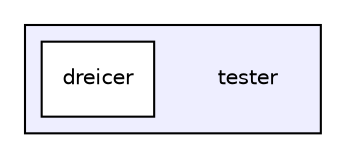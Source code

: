 digraph "/home/matyi/svn/runafluid/trunk/tester" {
  compound=true
  node [ fontsize="10", fontname="Helvetica"];
  edge [ labelfontsize="10", labelfontname="Helvetica"];
  subgraph clusterdir_efe9db04b786903ee8ad8e648b7fc20b {
    graph [ bgcolor="#eeeeff", pencolor="black", label="" URL="dir_efe9db04b786903ee8ad8e648b7fc20b.html"];
    dir_efe9db04b786903ee8ad8e648b7fc20b [shape=plaintext label="tester"];
    dir_d4d73d0d7ea5d5b8477be724b66ca5cf [shape=box label="dreicer" color="black" fillcolor="white" style="filled" URL="dir_d4d73d0d7ea5d5b8477be724b66ca5cf.html"];
  }
}
